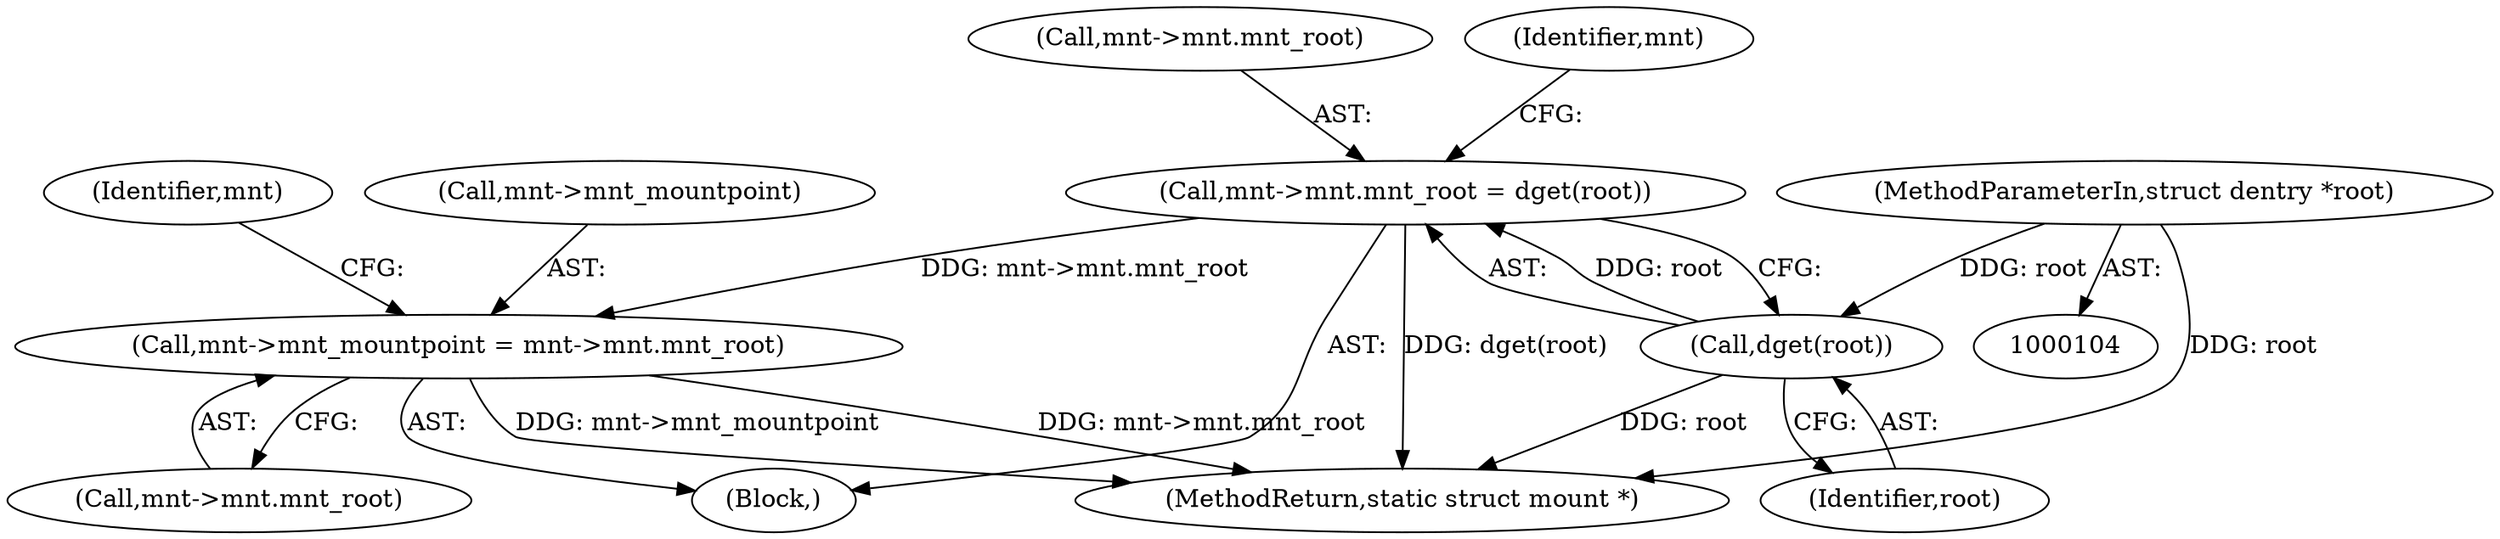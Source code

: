 digraph "0_linux_9566d6742852c527bf5af38af5cbb878dad75705@pointer" {
"1000295" [label="(Call,mnt->mnt_mountpoint = mnt->mnt.mnt_root)"];
"1000287" [label="(Call,mnt->mnt.mnt_root = dget(root))"];
"1000293" [label="(Call,dget(root))"];
"1000106" [label="(MethodParameterIn,struct dentry *root)"];
"1000299" [label="(Call,mnt->mnt.mnt_root)"];
"1000306" [label="(Identifier,mnt)"];
"1000288" [label="(Call,mnt->mnt.mnt_root)"];
"1000295" [label="(Call,mnt->mnt_mountpoint = mnt->mnt.mnt_root)"];
"1000287" [label="(Call,mnt->mnt.mnt_root = dget(root))"];
"1000293" [label="(Call,dget(root))"];
"1000427" [label="(MethodReturn,static struct mount *)"];
"1000106" [label="(MethodParameterIn,struct dentry *root)"];
"1000108" [label="(Block,)"];
"1000294" [label="(Identifier,root)"];
"1000297" [label="(Identifier,mnt)"];
"1000296" [label="(Call,mnt->mnt_mountpoint)"];
"1000295" -> "1000108"  [label="AST: "];
"1000295" -> "1000299"  [label="CFG: "];
"1000296" -> "1000295"  [label="AST: "];
"1000299" -> "1000295"  [label="AST: "];
"1000306" -> "1000295"  [label="CFG: "];
"1000295" -> "1000427"  [label="DDG: mnt->mnt_mountpoint"];
"1000295" -> "1000427"  [label="DDG: mnt->mnt.mnt_root"];
"1000287" -> "1000295"  [label="DDG: mnt->mnt.mnt_root"];
"1000287" -> "1000108"  [label="AST: "];
"1000287" -> "1000293"  [label="CFG: "];
"1000288" -> "1000287"  [label="AST: "];
"1000293" -> "1000287"  [label="AST: "];
"1000297" -> "1000287"  [label="CFG: "];
"1000287" -> "1000427"  [label="DDG: dget(root)"];
"1000293" -> "1000287"  [label="DDG: root"];
"1000293" -> "1000294"  [label="CFG: "];
"1000294" -> "1000293"  [label="AST: "];
"1000293" -> "1000427"  [label="DDG: root"];
"1000106" -> "1000293"  [label="DDG: root"];
"1000106" -> "1000104"  [label="AST: "];
"1000106" -> "1000427"  [label="DDG: root"];
}
